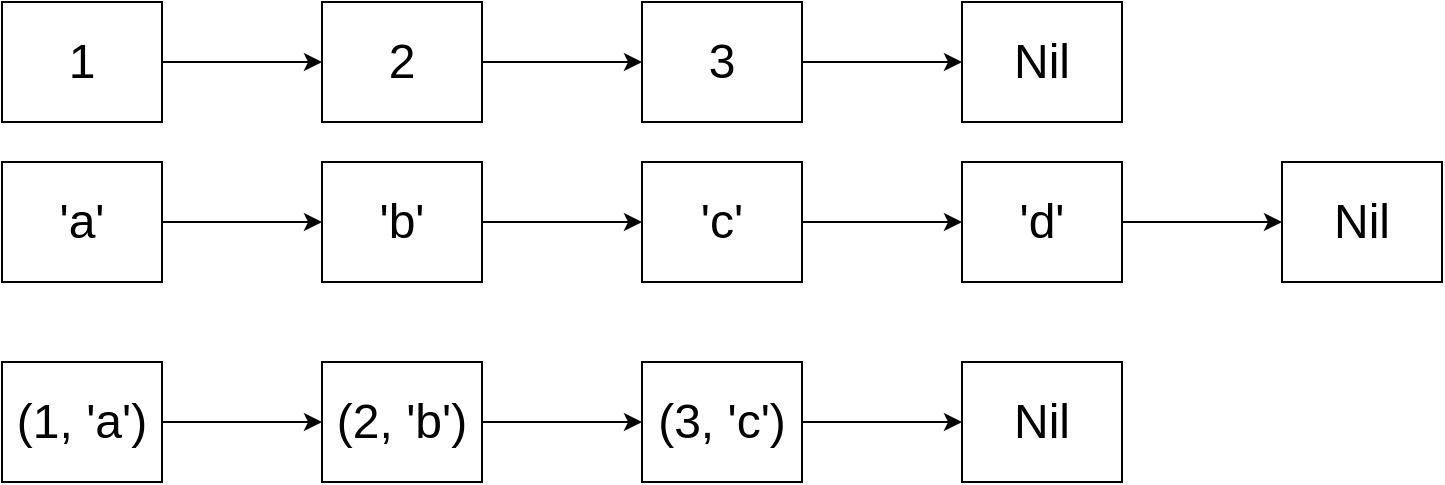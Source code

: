 <mxfile version="22.0.3" type="device">
  <diagram name="第 1 页" id="R43AcX8REsA555mDAFBC">
    <mxGraphModel dx="1026" dy="658" grid="1" gridSize="10" guides="1" tooltips="1" connect="1" arrows="1" fold="1" page="1" pageScale="1" pageWidth="827" pageHeight="1169" math="0" shadow="0">
      <root>
        <mxCell id="0" />
        <mxCell id="1" parent="0" />
        <mxCell id="nvIC63uR-ovGKBUbHVNu-3" value="" style="edgeStyle=orthogonalEdgeStyle;rounded=0;orthogonalLoop=1;jettySize=auto;html=1;fontSize=24;" edge="1" parent="1" source="nvIC63uR-ovGKBUbHVNu-1" target="nvIC63uR-ovGKBUbHVNu-2">
          <mxGeometry relative="1" as="geometry" />
        </mxCell>
        <mxCell id="nvIC63uR-ovGKBUbHVNu-1" value="&lt;span style=&quot;font-size: 24px;&quot;&gt;1&lt;/span&gt;" style="rounded=0;whiteSpace=wrap;html=1;fontSize=24;" vertex="1" parent="1">
          <mxGeometry width="80" height="60" as="geometry" />
        </mxCell>
        <mxCell id="nvIC63uR-ovGKBUbHVNu-5" value="" style="edgeStyle=orthogonalEdgeStyle;rounded=0;orthogonalLoop=1;jettySize=auto;html=1;fontSize=24;" edge="1" parent="1" source="nvIC63uR-ovGKBUbHVNu-2" target="nvIC63uR-ovGKBUbHVNu-4">
          <mxGeometry relative="1" as="geometry" />
        </mxCell>
        <mxCell id="nvIC63uR-ovGKBUbHVNu-2" value="&lt;span style=&quot;font-size: 24px;&quot;&gt;2&lt;/span&gt;" style="rounded=0;whiteSpace=wrap;html=1;fontSize=24;" vertex="1" parent="1">
          <mxGeometry x="160" width="80" height="60" as="geometry" />
        </mxCell>
        <mxCell id="nvIC63uR-ovGKBUbHVNu-35" value="" style="edgeStyle=orthogonalEdgeStyle;rounded=0;orthogonalLoop=1;jettySize=auto;html=1;" edge="1" parent="1" source="nvIC63uR-ovGKBUbHVNu-4" target="nvIC63uR-ovGKBUbHVNu-34">
          <mxGeometry relative="1" as="geometry" />
        </mxCell>
        <mxCell id="nvIC63uR-ovGKBUbHVNu-4" value="&lt;span style=&quot;font-size: 24px;&quot;&gt;3&lt;/span&gt;" style="rounded=0;whiteSpace=wrap;html=1;fontSize=24;" vertex="1" parent="1">
          <mxGeometry x="320" width="80" height="60" as="geometry" />
        </mxCell>
        <mxCell id="nvIC63uR-ovGKBUbHVNu-8" value="" style="edgeStyle=orthogonalEdgeStyle;rounded=0;orthogonalLoop=1;jettySize=auto;html=1;fontSize=24;" edge="1" parent="1" source="nvIC63uR-ovGKBUbHVNu-9" target="nvIC63uR-ovGKBUbHVNu-11">
          <mxGeometry relative="1" as="geometry" />
        </mxCell>
        <mxCell id="nvIC63uR-ovGKBUbHVNu-9" value="&lt;span style=&quot;font-size: 24px;&quot;&gt;&#39;a&#39;&lt;/span&gt;" style="rounded=0;whiteSpace=wrap;html=1;fontSize=24;" vertex="1" parent="1">
          <mxGeometry y="80" width="80" height="60" as="geometry" />
        </mxCell>
        <mxCell id="nvIC63uR-ovGKBUbHVNu-10" value="" style="edgeStyle=orthogonalEdgeStyle;rounded=0;orthogonalLoop=1;jettySize=auto;html=1;fontSize=24;" edge="1" parent="1" source="nvIC63uR-ovGKBUbHVNu-11" target="nvIC63uR-ovGKBUbHVNu-13">
          <mxGeometry relative="1" as="geometry" />
        </mxCell>
        <mxCell id="nvIC63uR-ovGKBUbHVNu-11" value="&lt;span style=&quot;font-size: 24px;&quot;&gt;&#39;b&#39;&lt;/span&gt;" style="rounded=0;whiteSpace=wrap;html=1;fontSize=24;" vertex="1" parent="1">
          <mxGeometry x="160" y="80" width="80" height="60" as="geometry" />
        </mxCell>
        <mxCell id="nvIC63uR-ovGKBUbHVNu-12" value="" style="edgeStyle=orthogonalEdgeStyle;rounded=0;orthogonalLoop=1;jettySize=auto;html=1;fontSize=24;" edge="1" parent="1" source="nvIC63uR-ovGKBUbHVNu-13" target="nvIC63uR-ovGKBUbHVNu-14">
          <mxGeometry relative="1" as="geometry" />
        </mxCell>
        <mxCell id="nvIC63uR-ovGKBUbHVNu-13" value="&lt;span style=&quot;font-size: 24px;&quot;&gt;&#39;c&#39;&lt;/span&gt;" style="rounded=0;whiteSpace=wrap;html=1;fontSize=24;" vertex="1" parent="1">
          <mxGeometry x="320" y="80" width="80" height="60" as="geometry" />
        </mxCell>
        <mxCell id="nvIC63uR-ovGKBUbHVNu-37" value="" style="edgeStyle=orthogonalEdgeStyle;rounded=0;orthogonalLoop=1;jettySize=auto;html=1;" edge="1" parent="1" source="nvIC63uR-ovGKBUbHVNu-14" target="nvIC63uR-ovGKBUbHVNu-36">
          <mxGeometry relative="1" as="geometry" />
        </mxCell>
        <mxCell id="nvIC63uR-ovGKBUbHVNu-14" value="&lt;span style=&quot;font-size: 24px;&quot;&gt;&#39;d&#39;&lt;/span&gt;" style="rounded=0;whiteSpace=wrap;html=1;fontSize=24;" vertex="1" parent="1">
          <mxGeometry x="480" y="80" width="80" height="60" as="geometry" />
        </mxCell>
        <mxCell id="nvIC63uR-ovGKBUbHVNu-27" value="" style="edgeStyle=orthogonalEdgeStyle;rounded=0;orthogonalLoop=1;jettySize=auto;html=1;fontSize=24;" edge="1" parent="1" source="nvIC63uR-ovGKBUbHVNu-28" target="nvIC63uR-ovGKBUbHVNu-30">
          <mxGeometry relative="1" as="geometry" />
        </mxCell>
        <mxCell id="nvIC63uR-ovGKBUbHVNu-28" value="&lt;span style=&quot;font-size: 24px;&quot;&gt;(1, &#39;a&#39;)&lt;/span&gt;" style="rounded=0;whiteSpace=wrap;html=1;fontSize=24;" vertex="1" parent="1">
          <mxGeometry y="180" width="80" height="60" as="geometry" />
        </mxCell>
        <mxCell id="nvIC63uR-ovGKBUbHVNu-29" value="" style="edgeStyle=orthogonalEdgeStyle;rounded=0;orthogonalLoop=1;jettySize=auto;html=1;fontSize=24;" edge="1" parent="1" source="nvIC63uR-ovGKBUbHVNu-30" target="nvIC63uR-ovGKBUbHVNu-32">
          <mxGeometry relative="1" as="geometry" />
        </mxCell>
        <mxCell id="nvIC63uR-ovGKBUbHVNu-30" value="&lt;span style=&quot;font-size: 24px;&quot;&gt;(2, &#39;b&#39;)&lt;/span&gt;" style="rounded=0;whiteSpace=wrap;html=1;fontSize=24;" vertex="1" parent="1">
          <mxGeometry x="160" y="180" width="80" height="60" as="geometry" />
        </mxCell>
        <mxCell id="nvIC63uR-ovGKBUbHVNu-31" value="" style="edgeStyle=orthogonalEdgeStyle;rounded=0;orthogonalLoop=1;jettySize=auto;html=1;fontSize=24;" edge="1" parent="1" source="nvIC63uR-ovGKBUbHVNu-32" target="nvIC63uR-ovGKBUbHVNu-33">
          <mxGeometry relative="1" as="geometry" />
        </mxCell>
        <mxCell id="nvIC63uR-ovGKBUbHVNu-32" value="&lt;span style=&quot;font-size: 24px;&quot;&gt;(3, &#39;c&#39;)&lt;/span&gt;" style="rounded=0;whiteSpace=wrap;html=1;fontSize=24;" vertex="1" parent="1">
          <mxGeometry x="320" y="180" width="80" height="60" as="geometry" />
        </mxCell>
        <mxCell id="nvIC63uR-ovGKBUbHVNu-33" value="&lt;span style=&quot;font-size: 24px;&quot;&gt;Nil&lt;/span&gt;" style="rounded=0;whiteSpace=wrap;html=1;fontSize=24;" vertex="1" parent="1">
          <mxGeometry x="480" y="180" width="80" height="60" as="geometry" />
        </mxCell>
        <mxCell id="nvIC63uR-ovGKBUbHVNu-34" value="Nil" style="rounded=0;whiteSpace=wrap;html=1;fontSize=24;" vertex="1" parent="1">
          <mxGeometry x="480" width="80" height="60" as="geometry" />
        </mxCell>
        <mxCell id="nvIC63uR-ovGKBUbHVNu-36" value="&lt;span style=&quot;font-size: 24px;&quot;&gt;Nil&lt;/span&gt;" style="rounded=0;whiteSpace=wrap;html=1;fontSize=24;" vertex="1" parent="1">
          <mxGeometry x="640" y="80" width="80" height="60" as="geometry" />
        </mxCell>
      </root>
    </mxGraphModel>
  </diagram>
</mxfile>
